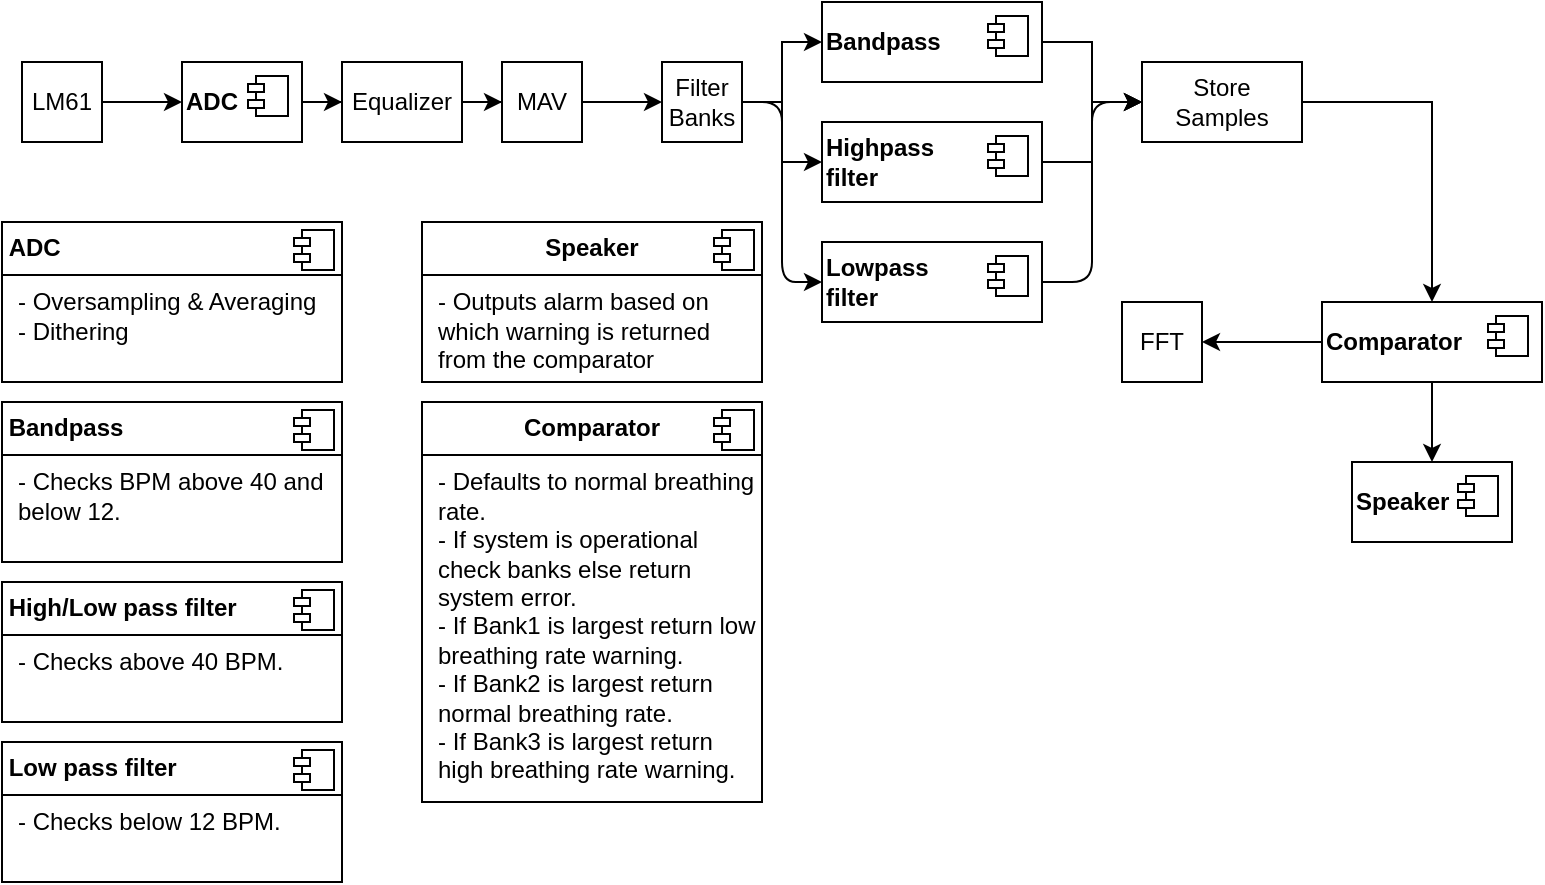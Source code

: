<mxfile>
    <diagram name="Page-1" id="6cbxxOWIp2JRzMngWWry">
        <mxGraphModel dx="1050" dy="445" grid="1" gridSize="10" guides="1" tooltips="1" connect="1" arrows="1" fold="1" page="1" pageScale="1" pageWidth="850" pageHeight="1100" math="0" shadow="0">
            <root>
                <mxCell id="0"/>
                <mxCell id="1" parent="0"/>
                <mxCell id="jkPkZkn7jcSXZyNkAgHr-29" style="edgeStyle=orthogonalEdgeStyle;rounded=0;orthogonalLoop=1;jettySize=auto;html=1;entryX=0;entryY=0.5;entryDx=0;entryDy=0;" parent="1" source="jkPkZkn7jcSXZyNkAgHr-1" target="jkPkZkn7jcSXZyNkAgHr-26" edge="1">
                    <mxGeometry relative="1" as="geometry"/>
                </mxCell>
                <mxCell id="jkPkZkn7jcSXZyNkAgHr-1" value="LM61" style="whiteSpace=wrap;html=1;aspect=fixed;" parent="1" vertex="1">
                    <mxGeometry x="40" y="40" width="40" height="40" as="geometry"/>
                </mxCell>
                <mxCell id="jkPkZkn7jcSXZyNkAgHr-7" value="" style="edgeStyle=orthogonalEdgeStyle;rounded=0;orthogonalLoop=1;jettySize=auto;html=1;" parent="1" source="jkPkZkn7jcSXZyNkAgHr-4" target="jkPkZkn7jcSXZyNkAgHr-5" edge="1">
                    <mxGeometry relative="1" as="geometry"/>
                </mxCell>
                <mxCell id="jkPkZkn7jcSXZyNkAgHr-4" value="Equalizer" style="html=1;whiteSpace=wrap;" parent="1" vertex="1">
                    <mxGeometry x="200" y="40" width="60" height="40" as="geometry"/>
                </mxCell>
                <mxCell id="jkPkZkn7jcSXZyNkAgHr-10" value="" style="edgeStyle=orthogonalEdgeStyle;rounded=0;orthogonalLoop=1;jettySize=auto;html=1;" parent="1" source="jkPkZkn7jcSXZyNkAgHr-5" target="jkPkZkn7jcSXZyNkAgHr-9" edge="1">
                    <mxGeometry relative="1" as="geometry"/>
                </mxCell>
                <mxCell id="jkPkZkn7jcSXZyNkAgHr-5" value="MAV" style="html=1;whiteSpace=wrap;" parent="1" vertex="1">
                    <mxGeometry x="280" y="40" width="40" height="40" as="geometry"/>
                </mxCell>
                <mxCell id="jkPkZkn7jcSXZyNkAgHr-41" style="edgeStyle=orthogonalEdgeStyle;rounded=0;orthogonalLoop=1;jettySize=auto;html=1;entryX=0;entryY=0.5;entryDx=0;entryDy=0;" parent="1" source="jkPkZkn7jcSXZyNkAgHr-9" target="jkPkZkn7jcSXZyNkAgHr-39" edge="1">
                    <mxGeometry relative="1" as="geometry"/>
                </mxCell>
                <mxCell id="jkPkZkn7jcSXZyNkAgHr-42" style="edgeStyle=orthogonalEdgeStyle;rounded=0;orthogonalLoop=1;jettySize=auto;html=1;entryX=0;entryY=0.5;entryDx=0;entryDy=0;" parent="1" source="jkPkZkn7jcSXZyNkAgHr-9" target="jkPkZkn7jcSXZyNkAgHr-37" edge="1">
                    <mxGeometry relative="1" as="geometry"/>
                </mxCell>
                <mxCell id="6" style="html=1;entryX=0;entryY=0.5;entryDx=0;entryDy=0;edgeStyle=orthogonalEdgeStyle;elbow=vertical;" parent="1" source="jkPkZkn7jcSXZyNkAgHr-9" target="2" edge="1">
                    <mxGeometry relative="1" as="geometry"/>
                </mxCell>
                <mxCell id="jkPkZkn7jcSXZyNkAgHr-9" value="Filter Banks" style="html=1;whiteSpace=wrap;" parent="1" vertex="1">
                    <mxGeometry x="360" y="40" width="40" height="40" as="geometry"/>
                </mxCell>
                <mxCell id="jkPkZkn7jcSXZyNkAgHr-30" style="edgeStyle=orthogonalEdgeStyle;rounded=0;orthogonalLoop=1;jettySize=auto;html=1;entryX=0;entryY=0.5;entryDx=0;entryDy=0;" parent="1" source="jkPkZkn7jcSXZyNkAgHr-26" target="jkPkZkn7jcSXZyNkAgHr-4" edge="1">
                    <mxGeometry relative="1" as="geometry"/>
                </mxCell>
                <mxCell id="jkPkZkn7jcSXZyNkAgHr-26" value="&lt;b&gt;ADC&lt;/b&gt;" style="html=1;dropTarget=0;whiteSpace=wrap;align=left;" parent="1" vertex="1">
                    <mxGeometry x="120" y="40" width="60" height="40" as="geometry"/>
                </mxCell>
                <mxCell id="jkPkZkn7jcSXZyNkAgHr-27" value="" style="shape=module;jettyWidth=8;jettyHeight=4;" parent="jkPkZkn7jcSXZyNkAgHr-26" vertex="1">
                    <mxGeometry x="1" width="20" height="20" relative="1" as="geometry">
                        <mxPoint x="-27" y="7" as="offset"/>
                    </mxGeometry>
                </mxCell>
                <mxCell id="jkPkZkn7jcSXZyNkAgHr-31" value="&lt;p style=&quot;margin: 6px 0px 0px;&quot;&gt;&lt;b&gt;&lt;font&gt;&amp;nbsp;ADC&lt;/font&gt;&lt;/b&gt;&lt;/p&gt;&lt;hr size=&quot;1&quot; style=&quot;border-style:solid;&quot;&gt;&lt;p style=&quot;margin:0px;margin-left:8px;&quot;&gt;- Oversampling &amp;amp; Averaging&lt;/p&gt;&lt;p style=&quot;margin:0px;margin-left:8px;&quot;&gt;- Dithering&lt;/p&gt;" style="align=left;overflow=fill;html=1;dropTarget=0;whiteSpace=wrap;" parent="1" vertex="1">
                    <mxGeometry x="30" y="120" width="170" height="80" as="geometry"/>
                </mxCell>
                <mxCell id="jkPkZkn7jcSXZyNkAgHr-32" value="" style="shape=component;jettyWidth=8;jettyHeight=4;" parent="jkPkZkn7jcSXZyNkAgHr-31" vertex="1">
                    <mxGeometry x="1" width="20" height="20" relative="1" as="geometry">
                        <mxPoint x="-24" y="4" as="offset"/>
                    </mxGeometry>
                </mxCell>
                <mxCell id="jkPkZkn7jcSXZyNkAgHr-35" value="&lt;p style=&quot;margin: 6px 0px 0px;&quot;&gt;&lt;b&gt;&lt;font&gt;&amp;nbsp;Bandpass&lt;/font&gt;&lt;/b&gt;&lt;/p&gt;&lt;hr size=&quot;1&quot; style=&quot;border-style:solid;&quot;&gt;&lt;p style=&quot;margin:0px;margin-left:8px;&quot;&gt;- Checks BPM above 40 and below 12.&lt;/p&gt;" style="align=left;overflow=fill;html=1;dropTarget=0;whiteSpace=wrap;" parent="1" vertex="1">
                    <mxGeometry x="30" y="210" width="170" height="80" as="geometry"/>
                </mxCell>
                <mxCell id="jkPkZkn7jcSXZyNkAgHr-36" value="" style="shape=component;jettyWidth=8;jettyHeight=4;" parent="jkPkZkn7jcSXZyNkAgHr-35" vertex="1">
                    <mxGeometry x="1" width="20" height="20" relative="1" as="geometry">
                        <mxPoint x="-24" y="4" as="offset"/>
                    </mxGeometry>
                </mxCell>
                <mxCell id="XSQme3nOFOdDjyaG3ttb-12" style="edgeStyle=orthogonalEdgeStyle;rounded=0;orthogonalLoop=1;jettySize=auto;html=1;entryX=0;entryY=0.5;entryDx=0;entryDy=0;" parent="1" source="jkPkZkn7jcSXZyNkAgHr-37" target="jkPkZkn7jcSXZyNkAgHr-47" edge="1">
                    <mxGeometry relative="1" as="geometry"/>
                </mxCell>
                <mxCell id="jkPkZkn7jcSXZyNkAgHr-37" value="&lt;font&gt;&lt;b&gt;High&lt;/b&gt;&lt;/font&gt;&lt;b style=&quot;background-color: transparent;&quot;&gt;pass&amp;nbsp;&lt;/b&gt;&lt;div&gt;&lt;b style=&quot;background-color: transparent;&quot;&gt;filter&lt;/b&gt;&lt;/div&gt;" style="html=1;dropTarget=0;whiteSpace=wrap;align=left;" parent="1" vertex="1">
                    <mxGeometry x="440" y="70" width="110" height="40" as="geometry"/>
                </mxCell>
                <mxCell id="jkPkZkn7jcSXZyNkAgHr-38" value="" style="shape=module;jettyWidth=8;jettyHeight=4;" parent="jkPkZkn7jcSXZyNkAgHr-37" vertex="1">
                    <mxGeometry x="1" width="20" height="20" relative="1" as="geometry">
                        <mxPoint x="-27" y="7" as="offset"/>
                    </mxGeometry>
                </mxCell>
                <mxCell id="XSQme3nOFOdDjyaG3ttb-11" style="edgeStyle=orthogonalEdgeStyle;rounded=0;orthogonalLoop=1;jettySize=auto;html=1;entryX=0;entryY=0.5;entryDx=0;entryDy=0;" parent="1" source="jkPkZkn7jcSXZyNkAgHr-39" target="jkPkZkn7jcSXZyNkAgHr-47" edge="1">
                    <mxGeometry relative="1" as="geometry"/>
                </mxCell>
                <mxCell id="jkPkZkn7jcSXZyNkAgHr-39" value="&lt;b&gt;Bandpass&lt;/b&gt;" style="html=1;dropTarget=0;whiteSpace=wrap;align=left;" parent="1" vertex="1">
                    <mxGeometry x="440" y="10" width="110" height="40" as="geometry"/>
                </mxCell>
                <mxCell id="jkPkZkn7jcSXZyNkAgHr-40" value="" style="shape=module;jettyWidth=8;jettyHeight=4;" parent="jkPkZkn7jcSXZyNkAgHr-39" vertex="1">
                    <mxGeometry x="1" width="20" height="20" relative="1" as="geometry">
                        <mxPoint x="-27" y="7" as="offset"/>
                    </mxGeometry>
                </mxCell>
                <mxCell id="jkPkZkn7jcSXZyNkAgHr-45" value="&lt;p style=&quot;margin: 6px 0px 0px;&quot;&gt;&lt;b&gt;&amp;nbsp;High/Low pass filter&lt;/b&gt;&lt;/p&gt;&lt;hr size=&quot;1&quot; style=&quot;border-style:solid;&quot;&gt;&lt;p style=&quot;margin:0px;margin-left:8px;&quot;&gt;- Checks above 40 BPM.&lt;/p&gt;" style="align=left;overflow=fill;html=1;dropTarget=0;whiteSpace=wrap;" parent="1" vertex="1">
                    <mxGeometry x="30" y="300" width="170" height="70" as="geometry"/>
                </mxCell>
                <mxCell id="jkPkZkn7jcSXZyNkAgHr-46" value="" style="shape=component;jettyWidth=8;jettyHeight=4;" parent="jkPkZkn7jcSXZyNkAgHr-45" vertex="1">
                    <mxGeometry x="1" width="20" height="20" relative="1" as="geometry">
                        <mxPoint x="-24" y="4" as="offset"/>
                    </mxGeometry>
                </mxCell>
                <mxCell id="XSQme3nOFOdDjyaG3ttb-15" style="edgeStyle=orthogonalEdgeStyle;rounded=0;orthogonalLoop=1;jettySize=auto;html=1;entryX=0.5;entryY=0;entryDx=0;entryDy=0;" parent="1" source="jkPkZkn7jcSXZyNkAgHr-47" target="XSQme3nOFOdDjyaG3ttb-3" edge="1">
                    <mxGeometry relative="1" as="geometry"/>
                </mxCell>
                <mxCell id="jkPkZkn7jcSXZyNkAgHr-47" value="Store Samples" style="html=1;whiteSpace=wrap;" parent="1" vertex="1">
                    <mxGeometry x="600" y="40" width="80" height="40" as="geometry"/>
                </mxCell>
                <mxCell id="jkPkZkn7jcSXZyNkAgHr-49" value="FFT" style="html=1;whiteSpace=wrap;" parent="1" vertex="1">
                    <mxGeometry x="590" y="160" width="40" height="40" as="geometry"/>
                </mxCell>
                <mxCell id="XSQme3nOFOdDjyaG3ttb-1" value="&lt;p style=&quot;margin:0px;margin-top:6px;text-align:center;&quot;&gt;&lt;b&gt;&lt;font&gt;Comparator&lt;/font&gt;&lt;/b&gt;&lt;/p&gt;&lt;hr size=&quot;1&quot; style=&quot;border-style:solid;&quot;&gt;&lt;p style=&quot;margin:0px;margin-left:8px;&quot;&gt;&lt;font&gt;- Defaults to normal breathing rate.&lt;/font&gt;&lt;/p&gt;&lt;p style=&quot;margin:0px;margin-left:8px;&quot;&gt;&lt;font&gt;- If system is operational check banks else return system error.&lt;/font&gt;&lt;/p&gt;&lt;p style=&quot;margin:0px;margin-left:8px;&quot;&gt;&lt;font&gt;- If Bank1&amp;nbsp;is largest return low breathing rate warning.&lt;/font&gt;&lt;/p&gt;&lt;p style=&quot;margin:0px;margin-left:8px;&quot;&gt;&lt;font&gt;- If Bank2 is largest return normal breathing rate.&lt;/font&gt;&lt;/p&gt;&lt;p style=&quot;margin:0px;margin-left:8px;&quot;&gt;&lt;font&gt;- If&amp;nbsp;&lt;span style=&quot;background-color: transparent;&quot;&gt;Bank3 is largest return high breathing rate warning.&lt;/span&gt;&lt;/font&gt;&lt;/p&gt;" style="align=left;overflow=fill;html=1;dropTarget=0;whiteSpace=wrap;" parent="1" vertex="1">
                    <mxGeometry x="240" y="210" width="170" height="200" as="geometry"/>
                </mxCell>
                <mxCell id="XSQme3nOFOdDjyaG3ttb-2" value="" style="shape=component;jettyWidth=8;jettyHeight=4;" parent="XSQme3nOFOdDjyaG3ttb-1" vertex="1">
                    <mxGeometry x="1" width="20" height="20" relative="1" as="geometry">
                        <mxPoint x="-24" y="4" as="offset"/>
                    </mxGeometry>
                </mxCell>
                <mxCell id="XSQme3nOFOdDjyaG3ttb-16" style="edgeStyle=orthogonalEdgeStyle;rounded=0;orthogonalLoop=1;jettySize=auto;html=1;entryX=1;entryY=0.5;entryDx=0;entryDy=0;" parent="1" source="XSQme3nOFOdDjyaG3ttb-3" target="jkPkZkn7jcSXZyNkAgHr-49" edge="1">
                    <mxGeometry relative="1" as="geometry"/>
                </mxCell>
                <mxCell id="XSQme3nOFOdDjyaG3ttb-19" style="edgeStyle=orthogonalEdgeStyle;rounded=0;orthogonalLoop=1;jettySize=auto;html=1;" parent="1" source="XSQme3nOFOdDjyaG3ttb-3" target="XSQme3nOFOdDjyaG3ttb-17" edge="1">
                    <mxGeometry relative="1" as="geometry"/>
                </mxCell>
                <mxCell id="XSQme3nOFOdDjyaG3ttb-3" value="&lt;b&gt;Comparator&lt;/b&gt;" style="html=1;dropTarget=0;whiteSpace=wrap;align=left;" parent="1" vertex="1">
                    <mxGeometry x="690" y="160" width="110" height="40" as="geometry"/>
                </mxCell>
                <mxCell id="XSQme3nOFOdDjyaG3ttb-4" value="" style="shape=module;jettyWidth=8;jettyHeight=4;" parent="XSQme3nOFOdDjyaG3ttb-3" vertex="1">
                    <mxGeometry x="1" width="20" height="20" relative="1" as="geometry">
                        <mxPoint x="-27" y="7" as="offset"/>
                    </mxGeometry>
                </mxCell>
                <mxCell id="XSQme3nOFOdDjyaG3ttb-8" value="&lt;p style=&quot;margin:0px;margin-top:6px;text-align:center;&quot;&gt;&lt;b&gt;Speaker&lt;/b&gt;&lt;/p&gt;&lt;hr size=&quot;1&quot; style=&quot;border-style:solid;&quot;&gt;&lt;p style=&quot;margin:0px;margin-left:8px;&quot;&gt;- Outputs alarm based on which warning is returned from the comparator&lt;/p&gt;" style="align=left;overflow=fill;html=1;dropTarget=0;whiteSpace=wrap;" parent="1" vertex="1">
                    <mxGeometry x="240" y="120" width="170" height="80" as="geometry"/>
                </mxCell>
                <mxCell id="XSQme3nOFOdDjyaG3ttb-9" value="" style="shape=component;jettyWidth=8;jettyHeight=4;" parent="XSQme3nOFOdDjyaG3ttb-8" vertex="1">
                    <mxGeometry x="1" width="20" height="20" relative="1" as="geometry">
                        <mxPoint x="-24" y="4" as="offset"/>
                    </mxGeometry>
                </mxCell>
                <mxCell id="XSQme3nOFOdDjyaG3ttb-17" value="&lt;b&gt;Speaker&lt;/b&gt;" style="html=1;dropTarget=0;whiteSpace=wrap;align=left;" parent="1" vertex="1">
                    <mxGeometry x="705" y="240" width="80" height="40" as="geometry"/>
                </mxCell>
                <mxCell id="XSQme3nOFOdDjyaG3ttb-18" value="" style="shape=module;jettyWidth=8;jettyHeight=4;" parent="XSQme3nOFOdDjyaG3ttb-17" vertex="1">
                    <mxGeometry x="1" width="20" height="20" relative="1" as="geometry">
                        <mxPoint x="-27" y="7" as="offset"/>
                    </mxGeometry>
                </mxCell>
                <mxCell id="9" style="edgeStyle=orthogonalEdgeStyle;html=1;entryX=0;entryY=0.5;entryDx=0;entryDy=0;" parent="1" source="2" target="jkPkZkn7jcSXZyNkAgHr-47" edge="1">
                    <mxGeometry relative="1" as="geometry"/>
                </mxCell>
                <mxCell id="2" value="&lt;font&gt;&lt;b style=&quot;background-color: transparent;&quot;&gt;Low&lt;/b&gt;&lt;/font&gt;&lt;b style=&quot;background-color: transparent;&quot;&gt;pass&lt;/b&gt;&lt;div&gt;&lt;b style=&quot;background-color: transparent;&quot;&gt;filter&lt;/b&gt;&lt;/div&gt;" style="html=1;dropTarget=0;whiteSpace=wrap;align=left;" parent="1" vertex="1">
                    <mxGeometry x="440" y="130" width="110" height="40" as="geometry"/>
                </mxCell>
                <mxCell id="3" value="" style="shape=module;jettyWidth=8;jettyHeight=4;" parent="2" vertex="1">
                    <mxGeometry x="1" width="20" height="20" relative="1" as="geometry">
                        <mxPoint x="-27" y="7" as="offset"/>
                    </mxGeometry>
                </mxCell>
                <mxCell id="7" value="&lt;p style=&quot;margin: 6px 0px 0px;&quot;&gt;&lt;b&gt;&amp;nbsp;Low pass filter&lt;/b&gt;&lt;/p&gt;&lt;hr size=&quot;1&quot; style=&quot;border-style:solid;&quot;&gt;&lt;p style=&quot;margin:0px;margin-left:8px;&quot;&gt;- Checks below 12 BPM.&lt;/p&gt;" style="align=left;overflow=fill;html=1;dropTarget=0;whiteSpace=wrap;" parent="1" vertex="1">
                    <mxGeometry x="30" y="380" width="170" height="70" as="geometry"/>
                </mxCell>
                <mxCell id="8" value="" style="shape=component;jettyWidth=8;jettyHeight=4;" parent="7" vertex="1">
                    <mxGeometry x="1" width="20" height="20" relative="1" as="geometry">
                        <mxPoint x="-24" y="4" as="offset"/>
                    </mxGeometry>
                </mxCell>
            </root>
        </mxGraphModel>
    </diagram>
</mxfile>